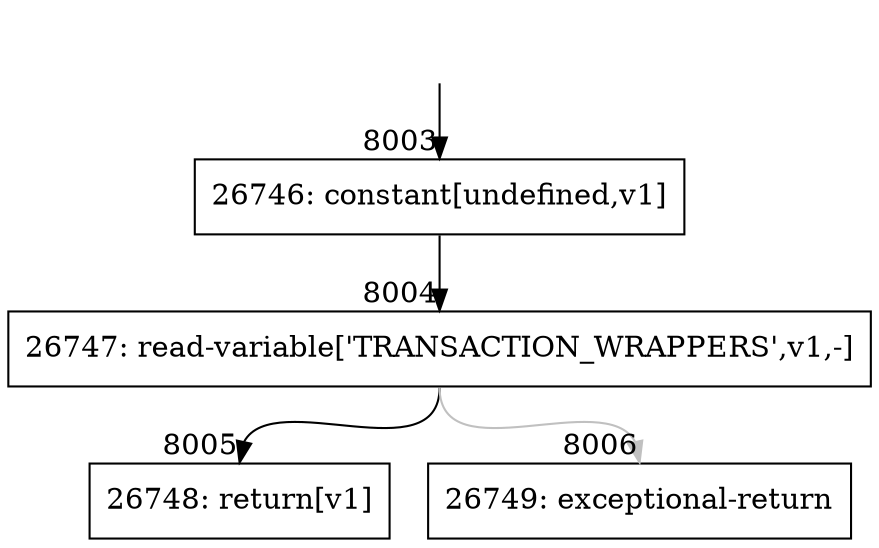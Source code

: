 digraph {
rankdir="TD"
BB_entry577[shape=none,label=""];
BB_entry577 -> BB8003 [tailport=s, headport=n, headlabel="    8003"]
BB8003 [shape=record label="{26746: constant[undefined,v1]}" ] 
BB8003 -> BB8004 [tailport=s, headport=n, headlabel="      8004"]
BB8004 [shape=record label="{26747: read-variable['TRANSACTION_WRAPPERS',v1,-]}" ] 
BB8004 -> BB8005 [tailport=s, headport=n, headlabel="      8005"]
BB8004 -> BB8006 [tailport=s, headport=n, color=gray, headlabel="      8006"]
BB8005 [shape=record label="{26748: return[v1]}" ] 
BB8006 [shape=record label="{26749: exceptional-return}" ] 
//#$~ 14056
}
